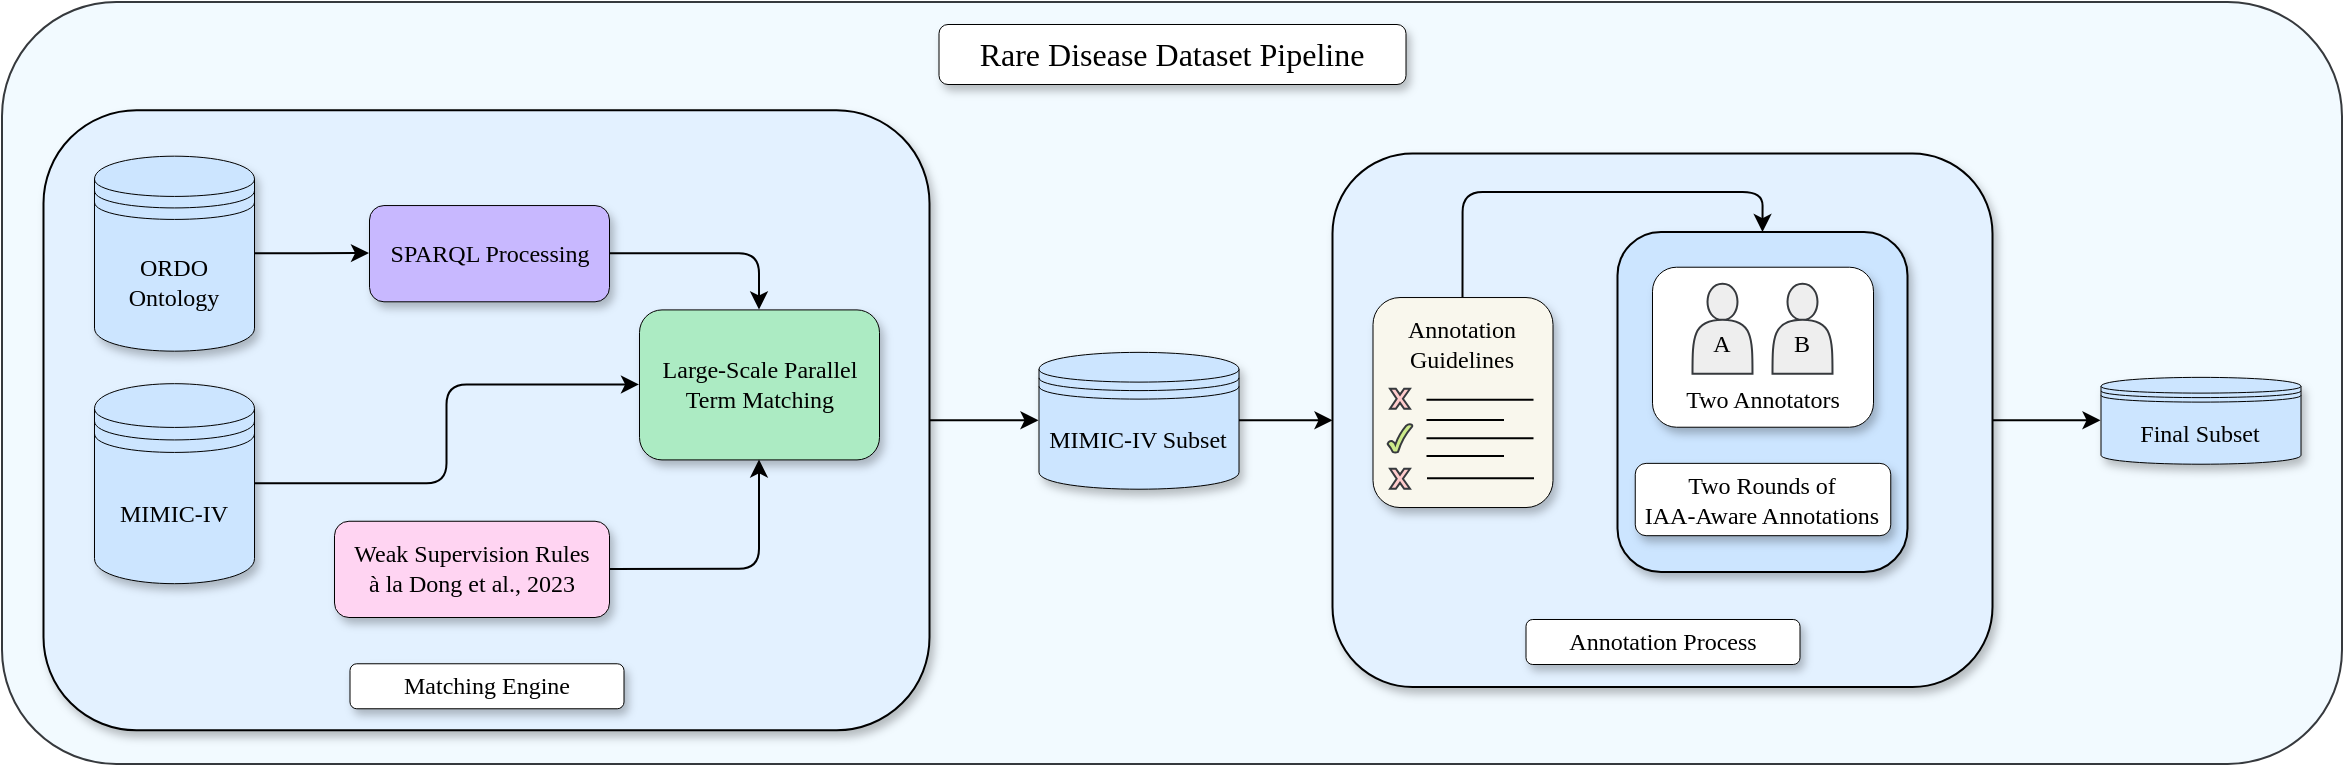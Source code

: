 <mxfile version="21.6.1" type="device">
  <diagram name="Page-1" id="msqjQD5EW5xsd1GT00Ly">
    <mxGraphModel dx="363" dy="1232" grid="1" gridSize="10" guides="1" tooltips="1" connect="1" arrows="1" fold="1" page="1" pageScale="1" pageWidth="850" pageHeight="1100" math="0" shadow="0">
      <root>
        <mxCell id="0" />
        <mxCell id="1" parent="0" />
        <mxCell id="bSWF4oOUkGgmCG99WGxA-1" value="" style="rounded=1;whiteSpace=wrap;html=1;fillColor=#F2FAFF;strokeColor=#36393d;" parent="1" vertex="1">
          <mxGeometry x="30" y="430" width="1170" height="381" as="geometry" />
        </mxCell>
        <mxCell id="bSWF4oOUkGgmCG99WGxA-2" value="&lt;font style=&quot;font-size: 16px;&quot; face=&quot;Comic Neue&quot;&gt;Rare Disease Dataset Pipeline&lt;/font&gt;" style="rounded=1;whiteSpace=wrap;html=1;strokeWidth=0.5;shadow=1;" parent="1" vertex="1">
          <mxGeometry x="498.25" y="441" width="233.5" height="30" as="geometry" />
        </mxCell>
        <mxCell id="i3ZK8VEa1icawQo8iLAI-37" style="edgeStyle=orthogonalEdgeStyle;rounded=0;orthogonalLoop=1;jettySize=auto;html=1;exitX=1;exitY=0.5;exitDx=0;exitDy=0;entryX=0;entryY=0.5;entryDx=0;entryDy=0;" parent="1" source="bSWF4oOUkGgmCG99WGxA-21" target="bSWF4oOUkGgmCG99WGxA-30" edge="1">
          <mxGeometry relative="1" as="geometry" />
        </mxCell>
        <mxCell id="bSWF4oOUkGgmCG99WGxA-21" value="" style="rounded=1;whiteSpace=wrap;html=1;fillColor=#E3F1FF;strokeColor=#000000;shadow=1;" parent="1" vertex="1">
          <mxGeometry x="50.75" y="484.14" width="443" height="310" as="geometry" />
        </mxCell>
        <mxCell id="44jSjKUCLiIzwBJKCwdd-6" style="edgeStyle=orthogonalEdgeStyle;rounded=1;orthogonalLoop=1;jettySize=auto;html=1;exitX=1;exitY=0.5;exitDx=0;exitDy=0;entryX=0;entryY=0.5;entryDx=0;entryDy=0;" parent="1" source="bSWF4oOUkGgmCG99WGxA-22" target="44jSjKUCLiIzwBJKCwdd-2" edge="1">
          <mxGeometry relative="1" as="geometry" />
        </mxCell>
        <mxCell id="bSWF4oOUkGgmCG99WGxA-22" value="&lt;font color=&quot;#000000&quot; face=&quot;Comic Neue&quot;&gt;MIMIC-IV&lt;/font&gt;" style="shape=datastore;whiteSpace=wrap;html=1;shadow=1;fontStyle=0;strokeWidth=0.5;fillColor=#cce5ff;strokeColor=#000000;" parent="1" vertex="1">
          <mxGeometry x="76" y="620.59" width="80" height="100" as="geometry" />
        </mxCell>
        <mxCell id="44jSjKUCLiIzwBJKCwdd-4" style="edgeStyle=orthogonalEdgeStyle;rounded=0;orthogonalLoop=1;jettySize=auto;html=1;exitX=1;exitY=0.5;exitDx=0;exitDy=0;" parent="1" source="bSWF4oOUkGgmCG99WGxA-24" target="44jSjKUCLiIzwBJKCwdd-3" edge="1">
          <mxGeometry relative="1" as="geometry" />
        </mxCell>
        <mxCell id="bSWF4oOUkGgmCG99WGxA-24" value="&lt;font color=&quot;#000000&quot; data-font-src=&quot;https://fonts.googleapis.com/css?family=Comic+Neue&quot; face=&quot;Comic Neue&quot;&gt;ORDO&lt;br&gt;Ontology&lt;/font&gt;" style="shape=datastore;whiteSpace=wrap;html=1;shadow=1;fillColor=#cce5ff;strokeColor=#000000;strokeWidth=0.5;" parent="1" vertex="1">
          <mxGeometry x="76" y="506.84" width="80" height="97.5" as="geometry" />
        </mxCell>
        <mxCell id="GejhwIrvKGc9RxpqlBLe-3" style="edgeStyle=orthogonalEdgeStyle;rounded=0;orthogonalLoop=1;jettySize=auto;html=1;exitX=1;exitY=0.5;exitDx=0;exitDy=0;entryX=0;entryY=0.5;entryDx=0;entryDy=0;" parent="1" source="bSWF4oOUkGgmCG99WGxA-30" target="pp-5m8UVQTDZ82F4YCKo-4" edge="1">
          <mxGeometry relative="1" as="geometry" />
        </mxCell>
        <mxCell id="bSWF4oOUkGgmCG99WGxA-30" value="&lt;font face=&quot;Comic Neue&quot;&gt;&lt;font color=&quot;#000000&quot;&gt;MIMIC-IV Subset&lt;/font&gt;&lt;br&gt;&lt;/font&gt;" style="shape=datastore;whiteSpace=wrap;html=1;shadow=1;strokeWidth=0.5;fillColor=#cce5ff;strokeColor=#000000;" parent="1" vertex="1">
          <mxGeometry x="548.25" y="604.93" width="100" height="68.43" as="geometry" />
        </mxCell>
        <mxCell id="5rCoUwJIOFsVF5jnwrq--2" value="&lt;font style=&quot;font-size: 12px;&quot; face=&quot;Comic Neue&quot;&gt;Matching Engine&lt;/font&gt;" style="rounded=1;whiteSpace=wrap;html=1;strokeWidth=0.5;shadow=1;" parent="1" vertex="1">
          <mxGeometry x="203.75" y="760.64" width="137" height="22.5" as="geometry" />
        </mxCell>
        <mxCell id="44jSjKUCLiIzwBJKCwdd-2" value="Large-Scale Parallel Term Matching" style="rounded=1;whiteSpace=wrap;html=1;fillColor=#ACEBC3;strokeColor=#000000;strokeWidth=0.5;glass=0;shadow=1;fontFamily=Comic Neue;fontSource=https%3A%2F%2Ffonts.googleapis.com%2Fcss%3Ffamily%3DComic%2BNeue;fontStyle=0" parent="1" vertex="1">
          <mxGeometry x="348.5" y="583.71" width="120" height="75" as="geometry" />
        </mxCell>
        <mxCell id="44jSjKUCLiIzwBJKCwdd-5" style="edgeStyle=orthogonalEdgeStyle;rounded=1;orthogonalLoop=1;jettySize=auto;html=1;exitX=1;exitY=0.5;exitDx=0;exitDy=0;entryX=0.5;entryY=0;entryDx=0;entryDy=0;" parent="1" source="44jSjKUCLiIzwBJKCwdd-3" target="44jSjKUCLiIzwBJKCwdd-2" edge="1">
          <mxGeometry relative="1" as="geometry" />
        </mxCell>
        <mxCell id="44jSjKUCLiIzwBJKCwdd-3" value="&lt;font color=&quot;#000000&quot;&gt;SPARQL Processing&lt;/font&gt;" style="rounded=1;whiteSpace=wrap;html=1;fillColor=#C8B8FF;strokeColor=#000000;strokeWidth=0.5;glass=0;shadow=1;fontFamily=Comic Neue;fontSource=https%3A%2F%2Ffonts.googleapis.com%2Fcss%3Ffamily%3DComic%2BNeue;fontStyle=0;fontColor=#ffffff;" parent="1" vertex="1">
          <mxGeometry x="213.5" y="531.53" width="120" height="48.12" as="geometry" />
        </mxCell>
        <mxCell id="i3ZK8VEa1icawQo8iLAI-10" value="&lt;font face=&quot;Comic Neue&quot;&gt;&lt;font color=&quot;#000000&quot;&gt;Final Subset&lt;/font&gt;&lt;br&gt;&lt;/font&gt;" style="shape=datastore;whiteSpace=wrap;html=1;shadow=1;strokeWidth=0.5;fillColor=#cce5ff;strokeColor=#000000;" parent="1" vertex="1">
          <mxGeometry x="1079.25" y="617.43" width="100" height="43.43" as="geometry" />
        </mxCell>
        <mxCell id="GejhwIrvKGc9RxpqlBLe-6" style="edgeStyle=orthogonalEdgeStyle;rounded=0;orthogonalLoop=1;jettySize=auto;html=1;exitX=1;exitY=0.5;exitDx=0;exitDy=0;entryX=0;entryY=0.5;entryDx=0;entryDy=0;" parent="1" source="pp-5m8UVQTDZ82F4YCKo-4" target="i3ZK8VEa1icawQo8iLAI-10" edge="1">
          <mxGeometry relative="1" as="geometry" />
        </mxCell>
        <mxCell id="pp-5m8UVQTDZ82F4YCKo-4" value="" style="rounded=1;whiteSpace=wrap;html=1;fillColor=#E3F1FF;strokeColor=#000000;shadow=1;" parent="1" vertex="1">
          <mxGeometry x="695.25" y="505.81" width="330" height="266.66" as="geometry" />
        </mxCell>
        <mxCell id="pp-5m8UVQTDZ82F4YCKo-5" value="&lt;font style=&quot;font-size: 12px;&quot; face=&quot;Comic Neue&quot;&gt;Annotation Process&lt;/font&gt;" style="rounded=1;whiteSpace=wrap;html=1;strokeWidth=0.5;shadow=1;" parent="1" vertex="1">
          <mxGeometry x="791.75" y="738.5" width="137" height="22.5" as="geometry" />
        </mxCell>
        <mxCell id="pp-5m8UVQTDZ82F4YCKo-6" value="" style="rounded=1;whiteSpace=wrap;html=1;fillColor=#cce5ff;strokeColor=#000000;shadow=1;" parent="1" vertex="1">
          <mxGeometry x="837.75" y="545.02" width="145" height="170" as="geometry" />
        </mxCell>
        <mxCell id="pp-5m8UVQTDZ82F4YCKo-7" value="&lt;font style=&quot;font-size: 12px;&quot; face=&quot;Comic Neue&quot;&gt;Two Rounds of&lt;br&gt;IAA-Aware Annotations&lt;br&gt;&lt;/font&gt;" style="rounded=1;whiteSpace=wrap;html=1;strokeWidth=0.5;shadow=1;" parent="1" vertex="1">
          <mxGeometry x="846.38" y="660.43" width="127.75" height="36.17" as="geometry" />
        </mxCell>
        <mxCell id="pp-5m8UVQTDZ82F4YCKo-8" value="" style="rounded=1;whiteSpace=wrap;html=1;strokeWidth=0.5;glass=0;shadow=1;strokeColor=#000000;" parent="1" vertex="1">
          <mxGeometry x="855" y="562.36" width="110.5" height="80" as="geometry" />
        </mxCell>
        <mxCell id="pp-5m8UVQTDZ82F4YCKo-9" value="&lt;font data-font-src=&quot;https://fonts.googleapis.com/css?family=Comic+Neue&quot; face=&quot;Comic Neue&quot;&gt;&lt;br&gt;A&lt;/font&gt;" style="shape=actor;whiteSpace=wrap;html=1;fillColor=#eeeeee;strokeColor=#36393d;" parent="1" vertex="1">
          <mxGeometry x="875.25" y="570.93" width="30" height="45" as="geometry" />
        </mxCell>
        <mxCell id="pp-5m8UVQTDZ82F4YCKo-10" value="&lt;font data-font-src=&quot;https://fonts.googleapis.com/css?family=Comic+Neue&quot; face=&quot;Comic Neue&quot;&gt;&lt;br&gt;B&lt;/font&gt;" style="shape=actor;whiteSpace=wrap;html=1;fillColor=#eeeeee;strokeColor=#36393d;" parent="1" vertex="1">
          <mxGeometry x="915.25" y="570.93" width="30" height="45" as="geometry" />
        </mxCell>
        <mxCell id="pp-5m8UVQTDZ82F4YCKo-11" value="Two Annotators" style="text;html=1;strokeColor=none;fillColor=none;align=center;verticalAlign=middle;whiteSpace=wrap;rounded=0;fontFamily=Comic Neue;fontSource=https%3A%2F%2Ffonts.googleapis.com%2Fcss%3Ffamily%3DComic%2BNeue;" parent="1" vertex="1">
          <mxGeometry x="862.75" y="614.36" width="95" height="30" as="geometry" />
        </mxCell>
        <mxCell id="GejhwIrvKGc9RxpqlBLe-5" style="edgeStyle=orthogonalEdgeStyle;rounded=1;orthogonalLoop=1;jettySize=auto;html=1;exitX=0.5;exitY=0;exitDx=0;exitDy=0;entryX=0.5;entryY=0;entryDx=0;entryDy=0;" parent="1" source="pp-5m8UVQTDZ82F4YCKo-12" target="pp-5m8UVQTDZ82F4YCKo-6" edge="1">
          <mxGeometry relative="1" as="geometry" />
        </mxCell>
        <mxCell id="pp-5m8UVQTDZ82F4YCKo-12" value="&lt;font data-font-src=&quot;https://fonts.googleapis.com/css?family=Comic+Neue&quot; face=&quot;Comic Neue&quot;&gt;Annotation Guidelines&lt;br&gt;&lt;br&gt;&lt;br&gt;&lt;br&gt;&lt;br&gt;&lt;/font&gt;" style="rounded=1;whiteSpace=wrap;html=1;shadow=1;fontStyle=0;fillColor=#f9f7ed;strokeColor=#000000;strokeWidth=0.5;" parent="1" vertex="1">
          <mxGeometry x="715.25" y="577.52" width="90" height="105" as="geometry" />
        </mxCell>
        <mxCell id="GejhwIrvKGc9RxpqlBLe-11" style="edgeStyle=orthogonalEdgeStyle;rounded=1;orthogonalLoop=1;jettySize=auto;html=1;exitX=1;exitY=0.5;exitDx=0;exitDy=0;entryX=0.5;entryY=1;entryDx=0;entryDy=0;" parent="1" source="GejhwIrvKGc9RxpqlBLe-1" target="44jSjKUCLiIzwBJKCwdd-2" edge="1">
          <mxGeometry relative="1" as="geometry" />
        </mxCell>
        <mxCell id="GejhwIrvKGc9RxpqlBLe-1" value="&lt;font color=&quot;#000000&quot;&gt;Weak Supervision Rules&lt;br&gt;à la Dong et al., 2023&lt;/font&gt;" style="rounded=1;whiteSpace=wrap;html=1;fillColor=#FFD4F2;strokeColor=#000000;strokeWidth=0.5;glass=0;shadow=1;fontFamily=Comic Neue;fontSource=https%3A%2F%2Ffonts.googleapis.com%2Fcss%3Ffamily%3DComic%2BNeue;fontStyle=0;" parent="1" vertex="1">
          <mxGeometry x="196" y="689.38" width="137.5" height="48.12" as="geometry" />
        </mxCell>
        <mxCell id="m8N0sq1PeGTfy-VQiYK0-5" value="" style="verticalLabelPosition=bottom;verticalAlign=top;html=1;shape=mxgraph.basic.tick;fillColor=#cdeb8b;strokeColor=#36393d;" parent="1" vertex="1">
          <mxGeometry x="722.82" y="641" width="12.37" height="14.36" as="geometry" />
        </mxCell>
        <mxCell id="m8N0sq1PeGTfy-VQiYK0-6" value="" style="verticalLabelPosition=bottom;verticalAlign=top;html=1;shape=mxgraph.basic.x;fillColor=#ffcccc;strokeColor=#36393d;" parent="1" vertex="1">
          <mxGeometry x="724" y="623.36" width="10" height="10" as="geometry" />
        </mxCell>
        <mxCell id="m8N0sq1PeGTfy-VQiYK0-13" value="" style="verticalLabelPosition=bottom;verticalAlign=top;html=1;shape=mxgraph.basic.x;fillColor=#ffcccc;strokeColor=#36393d;" parent="1" vertex="1">
          <mxGeometry x="724" y="663.36" width="10" height="10" as="geometry" />
        </mxCell>
        <mxCell id="m8N0sq1PeGTfy-VQiYK0-21" value="" style="endArrow=none;html=1;rounded=0;" parent="1" edge="1">
          <mxGeometry width="50" height="50" relative="1" as="geometry">
            <mxPoint x="742.5" y="668.12" as="sourcePoint" />
            <mxPoint x="796" y="668.12" as="targetPoint" />
          </mxGeometry>
        </mxCell>
        <mxCell id="m8N0sq1PeGTfy-VQiYK0-22" value="" style="endArrow=none;html=1;rounded=0;" parent="1" edge="1">
          <mxGeometry width="50" height="50" relative="1" as="geometry">
            <mxPoint x="742.25" y="648.1" as="sourcePoint" />
            <mxPoint x="795.75" y="648.1" as="targetPoint" />
          </mxGeometry>
        </mxCell>
        <mxCell id="m8N0sq1PeGTfy-VQiYK0-23" value="" style="endArrow=none;html=1;rounded=0;" parent="1" edge="1">
          <mxGeometry width="50" height="50" relative="1" as="geometry">
            <mxPoint x="742.25" y="628.92" as="sourcePoint" />
            <mxPoint x="795.75" y="628.92" as="targetPoint" />
          </mxGeometry>
        </mxCell>
        <mxCell id="m8N0sq1PeGTfy-VQiYK0-27" value="" style="endArrow=none;html=1;rounded=0;" parent="1" edge="1">
          <mxGeometry width="50" height="50" relative="1" as="geometry">
            <mxPoint x="742.25" y="639" as="sourcePoint" />
            <mxPoint x="781" y="639" as="targetPoint" />
          </mxGeometry>
        </mxCell>
        <mxCell id="m8N0sq1PeGTfy-VQiYK0-28" value="" style="endArrow=none;html=1;rounded=0;" parent="1" edge="1">
          <mxGeometry width="50" height="50" relative="1" as="geometry">
            <mxPoint x="742.25" y="657" as="sourcePoint" />
            <mxPoint x="781" y="657" as="targetPoint" />
          </mxGeometry>
        </mxCell>
      </root>
    </mxGraphModel>
  </diagram>
</mxfile>
